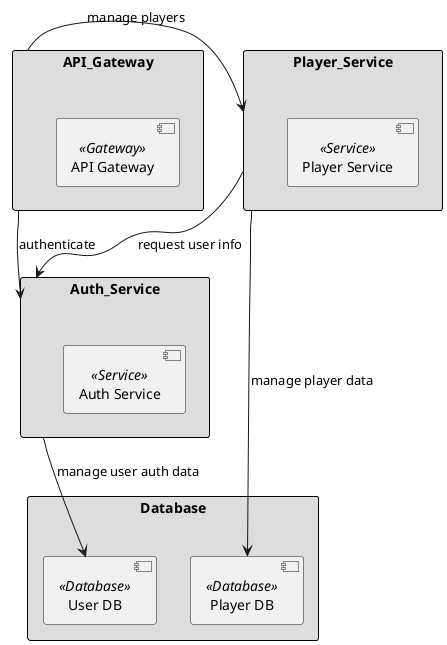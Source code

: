 @startuml
!define RECTANGLE class
skinparam rectangle {
  BackgroundColor #DDDDDD
  BorderColor #000000
}

rectangle API_Gateway {
  [API Gateway] <<Gateway>>
}

rectangle Auth_Service {
  [Auth Service] <<Service>>
}

rectangle Player_Service {
  [Player Service] <<Service>>
}


rectangle Database {
  [User DB] <<Database>>
  [Player DB] <<Database>>
}

API_Gateway -right-> Auth_Service: authenticate
API_Gateway -right-> Player_Service: manage players

Player_Service --> Auth_Service: request user info

Auth_Service --> [User DB]: manage user auth data
Player_Service --> [Player DB]: manage player data

@enduml
